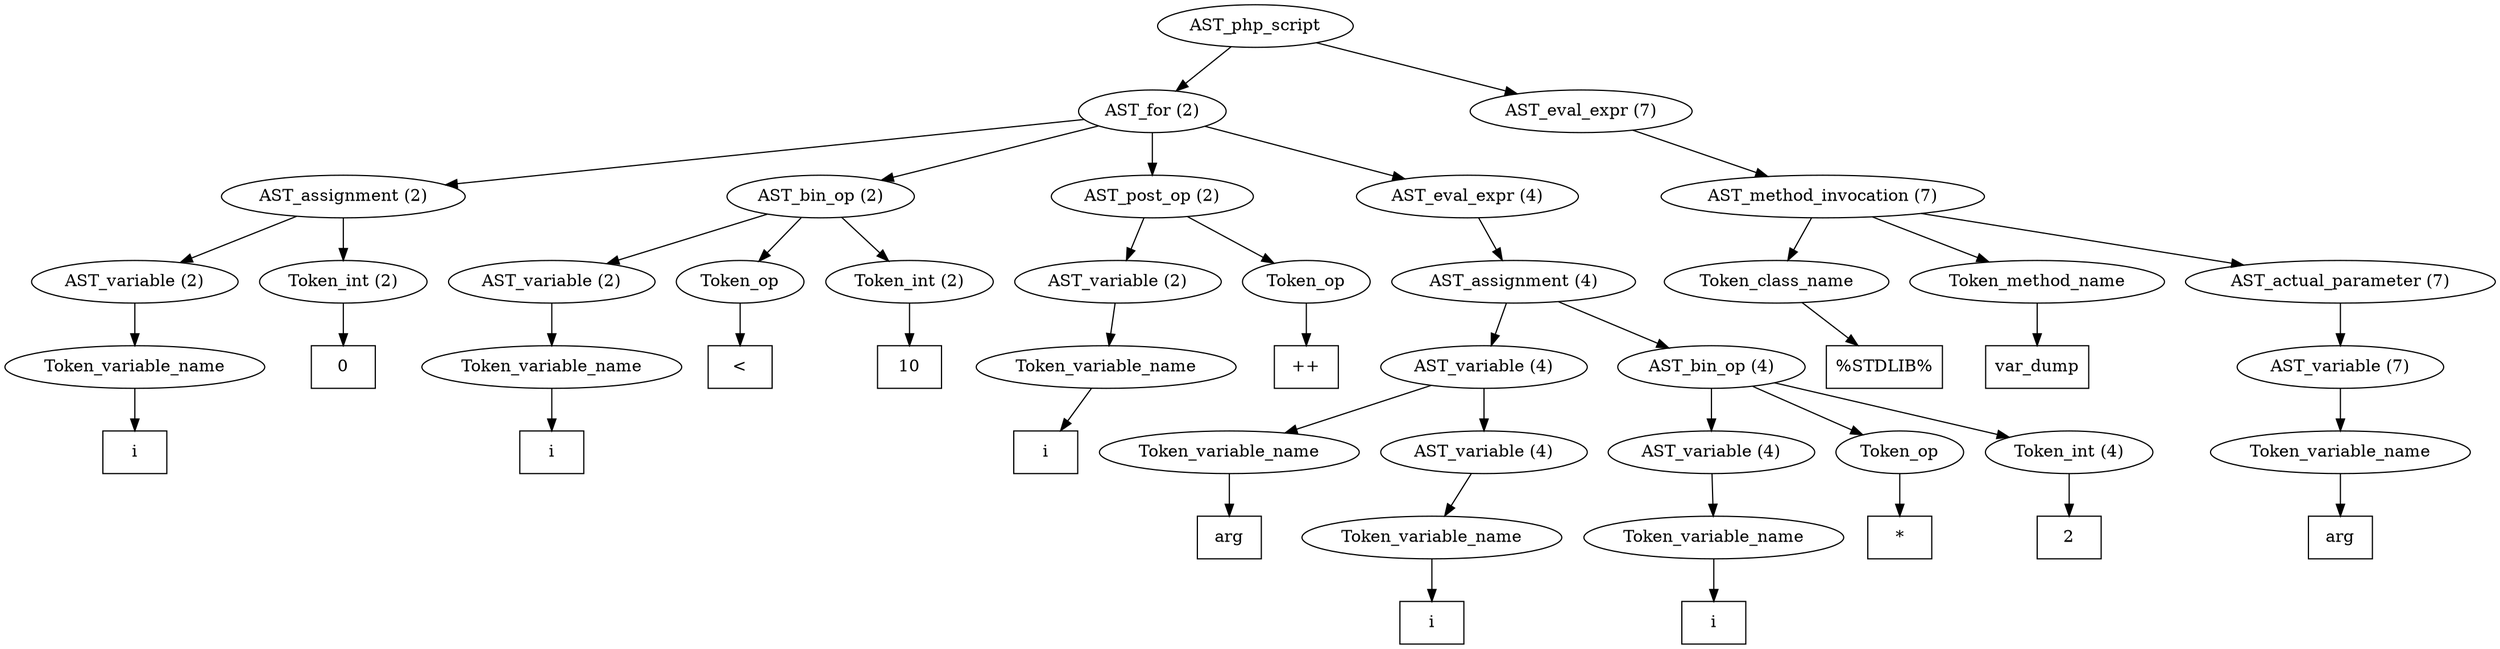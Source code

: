 /*
 * AST in dot format generated by phc -- the PHP compiler
 */

digraph AST {
node_0 [label="AST_php_script"];
node_1 [label="AST_for (2)"];
node_2 [label="AST_assignment (2)"];
node_3 [label="AST_variable (2)"];
node_4 [label="Token_variable_name"];
node_5 [label="i", shape=box]
node_4 -> node_5;
node_3 -> node_4;
node_6 [label="Token_int (2)"];
node_7 [label="0", shape=box]
node_6 -> node_7;
node_2 -> node_6;
node_2 -> node_3;
node_8 [label="AST_bin_op (2)"];
node_9 [label="AST_variable (2)"];
node_10 [label="Token_variable_name"];
node_11 [label="i", shape=box]
node_10 -> node_11;
node_9 -> node_10;
node_12 [label="Token_op"];
node_13 [label="<", shape=box]
node_12 -> node_13;
node_14 [label="Token_int (2)"];
node_15 [label="10", shape=box]
node_14 -> node_15;
node_8 -> node_14;
node_8 -> node_12;
node_8 -> node_9;
node_16 [label="AST_post_op (2)"];
node_17 [label="AST_variable (2)"];
node_18 [label="Token_variable_name"];
node_19 [label="i", shape=box]
node_18 -> node_19;
node_17 -> node_18;
node_20 [label="Token_op"];
node_21 [label="++", shape=box]
node_20 -> node_21;
node_16 -> node_20;
node_16 -> node_17;
node_22 [label="AST_eval_expr (4)"];
node_23 [label="AST_assignment (4)"];
node_24 [label="AST_variable (4)"];
node_25 [label="Token_variable_name"];
node_26 [label="arg", shape=box]
node_25 -> node_26;
node_27 [label="AST_variable (4)"];
node_28 [label="Token_variable_name"];
node_29 [label="i", shape=box]
node_28 -> node_29;
node_27 -> node_28;
node_24 -> node_27;
node_24 -> node_25;
node_30 [label="AST_bin_op (4)"];
node_31 [label="AST_variable (4)"];
node_32 [label="Token_variable_name"];
node_33 [label="i", shape=box]
node_32 -> node_33;
node_31 -> node_32;
node_34 [label="Token_op"];
node_35 [label="*", shape=box]
node_34 -> node_35;
node_36 [label="Token_int (4)"];
node_37 [label="2", shape=box]
node_36 -> node_37;
node_30 -> node_36;
node_30 -> node_34;
node_30 -> node_31;
node_23 -> node_30;
node_23 -> node_24;
node_22 -> node_23;
node_1 -> node_22;
node_1 -> node_16;
node_1 -> node_8;
node_1 -> node_2;
node_38 [label="AST_eval_expr (7)"];
node_39 [label="AST_method_invocation (7)"];
node_40 [label="Token_class_name"];
node_41 [label="%STDLIB%", shape=box]
node_40 -> node_41;
node_42 [label="Token_method_name"];
node_43 [label="var_dump", shape=box]
node_42 -> node_43;
node_44 [label="AST_actual_parameter (7)"];
node_45 [label="AST_variable (7)"];
node_46 [label="Token_variable_name"];
node_47 [label="arg", shape=box]
node_46 -> node_47;
node_45 -> node_46;
node_44 -> node_45;
node_39 -> node_44;
node_39 -> node_42;
node_39 -> node_40;
node_38 -> node_39;
node_0 -> node_38;
node_0 -> node_1;
}

